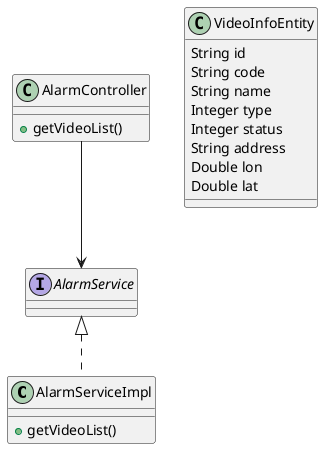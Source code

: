 @startuml 灾害展示
class AlarmServiceImpl implements AlarmService {
    +getVideoList()
}
class AlarmController  {
    +getVideoList()
}
class VideoInfoEntity{
    String id
    String code
    String name
    Integer type
    Integer status
    String address
    Double lon
    Double lat
}
AlarmController --> AlarmService
@enduml